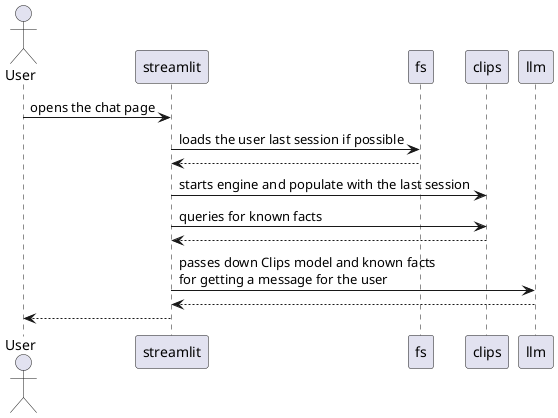 @startuml
actor User as user

user -> streamlit : opens the chat page
streamlit -> fs : loads the user last session if possible
fs --> streamlit

streamlit -> clips : starts engine and populate with the last session
streamlit -> clips : queries for known facts
streamlit <-- clips

streamlit -> llm : passes down Clips model and known facts\nfor getting a message for the user
llm --> streamlit

streamlit --> user :
@enduml